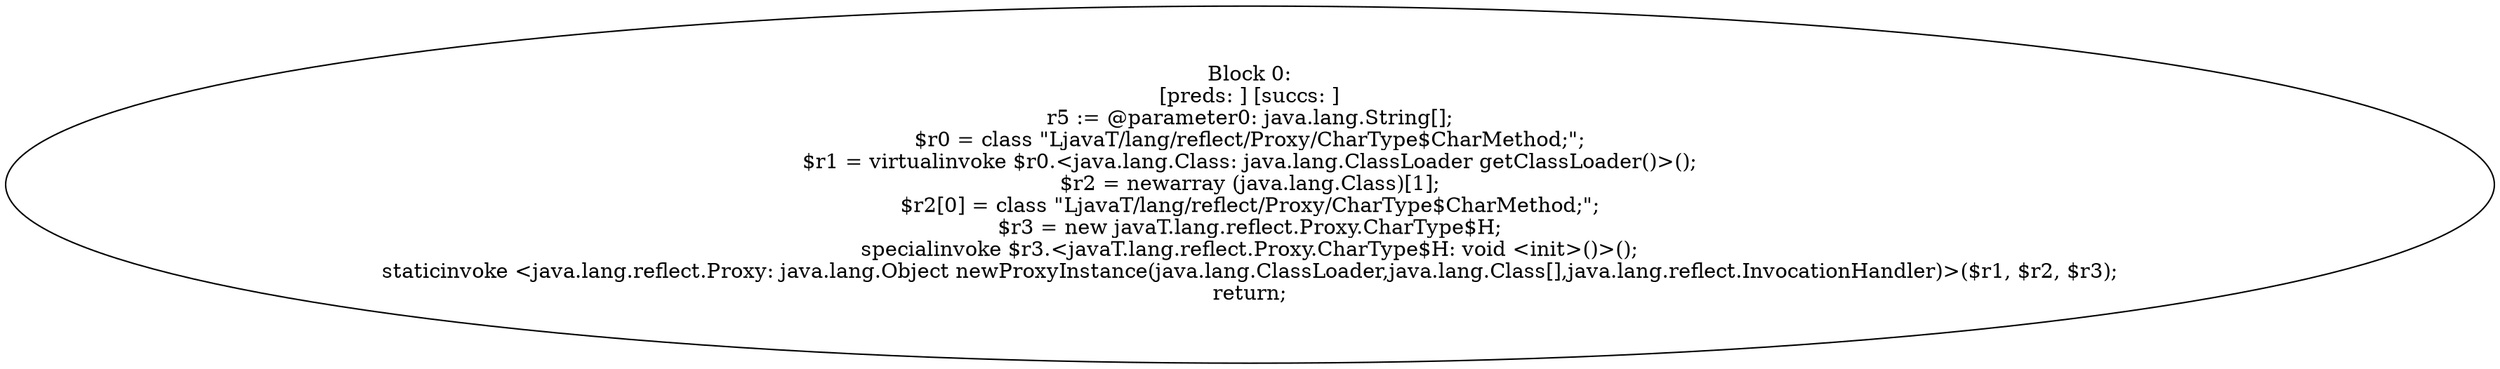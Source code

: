 digraph "unitGraph" {
    "Block 0:
[preds: ] [succs: ]
r5 := @parameter0: java.lang.String[];
$r0 = class \"LjavaT/lang/reflect/Proxy/CharType$CharMethod;\";
$r1 = virtualinvoke $r0.<java.lang.Class: java.lang.ClassLoader getClassLoader()>();
$r2 = newarray (java.lang.Class)[1];
$r2[0] = class \"LjavaT/lang/reflect/Proxy/CharType$CharMethod;\";
$r3 = new javaT.lang.reflect.Proxy.CharType$H;
specialinvoke $r3.<javaT.lang.reflect.Proxy.CharType$H: void <init>()>();
staticinvoke <java.lang.reflect.Proxy: java.lang.Object newProxyInstance(java.lang.ClassLoader,java.lang.Class[],java.lang.reflect.InvocationHandler)>($r1, $r2, $r3);
return;
"
}
